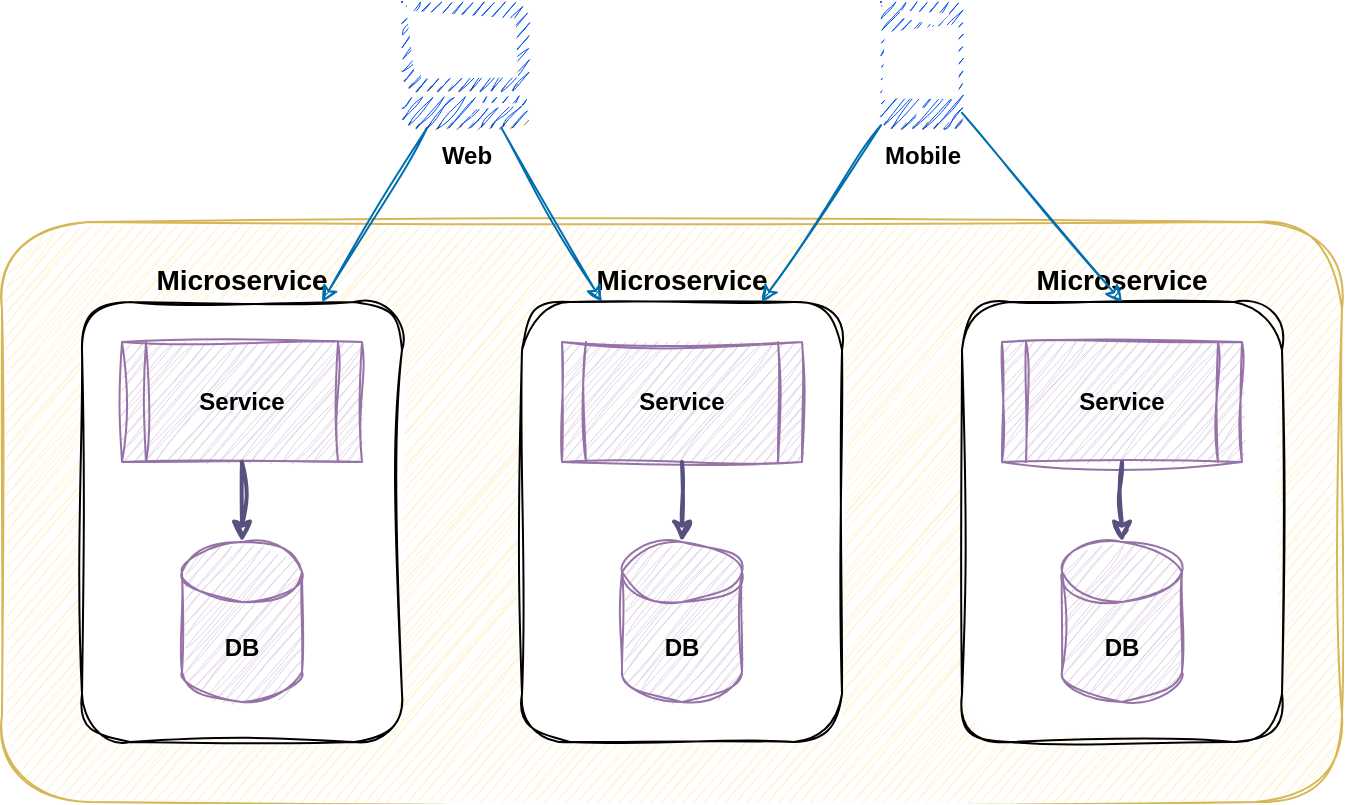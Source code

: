 <mxfile version="27.1.6">
  <diagram name="Page-1" id="h5gkY6R-myXwpI1MZmGX">
    <mxGraphModel dx="1426" dy="871" grid="1" gridSize="10" guides="1" tooltips="1" connect="1" arrows="1" fold="1" page="1" pageScale="1" pageWidth="850" pageHeight="1100" math="0" shadow="0">
      <root>
        <mxCell id="0" />
        <mxCell id="1" parent="0" />
        <mxCell id="zDToEIYjcHqM0PLrVzrE-17" value="" style="rounded=1;whiteSpace=wrap;html=1;fillColor=#fff2cc;strokeColor=#d6b656;sketch=1;curveFitting=1;jiggle=2;" vertex="1" parent="1">
          <mxGeometry x="60" y="180" width="670" height="290" as="geometry" />
        </mxCell>
        <mxCell id="zDToEIYjcHqM0PLrVzrE-1" value="Microservice" style="rounded=1;whiteSpace=wrap;html=1;labelPosition=center;verticalLabelPosition=top;align=center;verticalAlign=bottom;fontStyle=1;fontSize=14;labelBorderColor=none;sketch=1;curveFitting=1;jiggle=2;glass=0;" vertex="1" parent="1">
          <mxGeometry x="100" y="220" width="160" height="220" as="geometry" />
        </mxCell>
        <mxCell id="zDToEIYjcHqM0PLrVzrE-2" value="DB" style="shape=cylinder3;whiteSpace=wrap;html=1;boundedLbl=1;backgroundOutline=1;size=15;fontStyle=1;fillColor=#e1d5e7;strokeColor=#9673a6;sketch=1;curveFitting=1;jiggle=2;" vertex="1" parent="1">
          <mxGeometry x="150" y="340" width="60" height="80" as="geometry" />
        </mxCell>
        <mxCell id="zDToEIYjcHqM0PLrVzrE-3" value="Service" style="shape=process;whiteSpace=wrap;html=1;backgroundOutline=1;fontStyle=1;fillColor=#e1d5e7;strokeColor=#9673a6;sketch=1;curveFitting=1;jiggle=2;" vertex="1" parent="1">
          <mxGeometry x="120" y="240" width="120" height="60" as="geometry" />
        </mxCell>
        <mxCell id="zDToEIYjcHqM0PLrVzrE-4" style="edgeStyle=orthogonalEdgeStyle;rounded=0;orthogonalLoop=1;jettySize=auto;html=1;entryX=0.5;entryY=0;entryDx=0;entryDy=0;entryPerimeter=0;fillColor=#d0cee2;strokeColor=#56517e;strokeWidth=2;sketch=1;curveFitting=1;jiggle=2;" edge="1" parent="1" source="zDToEIYjcHqM0PLrVzrE-3" target="zDToEIYjcHqM0PLrVzrE-2">
          <mxGeometry relative="1" as="geometry" />
        </mxCell>
        <mxCell id="zDToEIYjcHqM0PLrVzrE-5" value="Microservice" style="rounded=1;whiteSpace=wrap;html=1;labelPosition=center;verticalLabelPosition=top;align=center;verticalAlign=bottom;fontStyle=1;fontSize=14;sketch=1;curveFitting=1;jiggle=2;" vertex="1" parent="1">
          <mxGeometry x="320" y="220" width="160" height="220" as="geometry" />
        </mxCell>
        <mxCell id="zDToEIYjcHqM0PLrVzrE-6" value="DB" style="shape=cylinder3;whiteSpace=wrap;html=1;boundedLbl=1;backgroundOutline=1;size=15;fontStyle=1;fillColor=#e1d5e7;strokeColor=#9673a6;sketch=1;curveFitting=1;jiggle=2;" vertex="1" parent="1">
          <mxGeometry x="370" y="340" width="60" height="80" as="geometry" />
        </mxCell>
        <mxCell id="zDToEIYjcHqM0PLrVzrE-7" value="Service" style="shape=process;whiteSpace=wrap;html=1;backgroundOutline=1;fontStyle=1;fillColor=#e1d5e7;strokeColor=#9673a6;sketch=1;curveFitting=1;jiggle=2;" vertex="1" parent="1">
          <mxGeometry x="340" y="240" width="120" height="60" as="geometry" />
        </mxCell>
        <mxCell id="zDToEIYjcHqM0PLrVzrE-8" style="edgeStyle=orthogonalEdgeStyle;rounded=0;orthogonalLoop=1;jettySize=auto;html=1;entryX=0.5;entryY=0;entryDx=0;entryDy=0;entryPerimeter=0;fillColor=#d0cee2;strokeColor=#56517e;strokeWidth=2;sketch=1;curveFitting=1;jiggle=2;" edge="1" source="zDToEIYjcHqM0PLrVzrE-7" target="zDToEIYjcHqM0PLrVzrE-6" parent="1">
          <mxGeometry relative="1" as="geometry" />
        </mxCell>
        <mxCell id="zDToEIYjcHqM0PLrVzrE-13" value="Microservice" style="rounded=1;whiteSpace=wrap;html=1;labelPosition=center;verticalLabelPosition=top;align=center;verticalAlign=bottom;fontStyle=1;fontSize=14;glass=0;sketch=1;curveFitting=1;jiggle=2;" vertex="1" parent="1">
          <mxGeometry x="540" y="220" width="160" height="220" as="geometry" />
        </mxCell>
        <mxCell id="zDToEIYjcHqM0PLrVzrE-14" value="DB" style="shape=cylinder3;whiteSpace=wrap;html=1;boundedLbl=1;backgroundOutline=1;size=15;fontStyle=1;fillColor=#e1d5e7;strokeColor=#9673a6;sketch=1;curveFitting=1;jiggle=2;" vertex="1" parent="1">
          <mxGeometry x="590" y="340" width="60" height="80" as="geometry" />
        </mxCell>
        <mxCell id="zDToEIYjcHqM0PLrVzrE-15" value="Service" style="shape=process;whiteSpace=wrap;html=1;backgroundOutline=1;fontStyle=1;fillColor=#e1d5e7;strokeColor=#9673a6;sketch=1;curveFitting=1;jiggle=2;" vertex="1" parent="1">
          <mxGeometry x="560" y="240" width="120" height="60" as="geometry" />
        </mxCell>
        <mxCell id="zDToEIYjcHqM0PLrVzrE-16" style="edgeStyle=orthogonalEdgeStyle;rounded=0;orthogonalLoop=1;jettySize=auto;html=1;entryX=0.5;entryY=0;entryDx=0;entryDy=0;entryPerimeter=0;fillColor=#d0cee2;strokeColor=#56517e;strokeWidth=2;sketch=1;curveFitting=1;jiggle=2;" edge="1" source="zDToEIYjcHqM0PLrVzrE-15" target="zDToEIYjcHqM0PLrVzrE-14" parent="1">
          <mxGeometry relative="1" as="geometry" />
        </mxCell>
        <mxCell id="zDToEIYjcHqM0PLrVzrE-35" style="rounded=0;orthogonalLoop=1;jettySize=auto;html=1;entryX=0.75;entryY=0;entryDx=0;entryDy=0;strokeWidth=1;fillColor=#1ba1e2;strokeColor=#006EAF;sketch=1;curveFitting=1;jiggle=2;flowAnimation=0;" edge="1" parent="1" source="zDToEIYjcHqM0PLrVzrE-30" target="zDToEIYjcHqM0PLrVzrE-5">
          <mxGeometry relative="1" as="geometry" />
        </mxCell>
        <mxCell id="zDToEIYjcHqM0PLrVzrE-36" style="rounded=0;orthogonalLoop=1;jettySize=auto;html=1;entryX=0.5;entryY=0;entryDx=0;entryDy=0;strokeWidth=1;fillColor=#1ba1e2;strokeColor=#006EAF;sketch=1;curveFitting=1;jiggle=2;flowAnimation=0;fontSize=11;" edge="1" parent="1" source="zDToEIYjcHqM0PLrVzrE-30" target="zDToEIYjcHqM0PLrVzrE-13">
          <mxGeometry relative="1" as="geometry" />
        </mxCell>
        <mxCell id="zDToEIYjcHqM0PLrVzrE-30" value="Mobile" style="outlineConnect=0;dashed=0;verticalLabelPosition=bottom;verticalAlign=top;align=center;html=1;shape=mxgraph.aws3.mobile_client;fillColor=#0050ef;fontColor=default;strokeColor=#001DBC;fontStyle=1;shadow=0;sketch=1;curveFitting=1;jiggle=2;" vertex="1" parent="1">
          <mxGeometry x="499.5" y="70" width="40.5" height="63" as="geometry" />
        </mxCell>
        <mxCell id="zDToEIYjcHqM0PLrVzrE-33" style="rounded=0;orthogonalLoop=1;jettySize=auto;html=1;entryX=0.75;entryY=0;entryDx=0;entryDy=0;fillColor=#1ba1e2;strokeColor=#006EAF;strokeWidth=1;sketch=1;curveFitting=1;jiggle=2;flowAnimation=0;" edge="1" parent="1" source="zDToEIYjcHqM0PLrVzrE-31" target="zDToEIYjcHqM0PLrVzrE-1">
          <mxGeometry relative="1" as="geometry" />
        </mxCell>
        <mxCell id="zDToEIYjcHqM0PLrVzrE-34" style="rounded=0;orthogonalLoop=1;jettySize=auto;html=1;entryX=0.25;entryY=0;entryDx=0;entryDy=0;fillColor=#1ba1e2;strokeColor=#006EAF;strokeWidth=1;sketch=1;curveFitting=1;jiggle=2;flowAnimation=0;" edge="1" parent="1" source="zDToEIYjcHqM0PLrVzrE-31" target="zDToEIYjcHqM0PLrVzrE-5">
          <mxGeometry relative="1" as="geometry" />
        </mxCell>
        <mxCell id="zDToEIYjcHqM0PLrVzrE-31" value="Web" style="outlineConnect=0;dashed=0;verticalLabelPosition=bottom;verticalAlign=top;align=center;html=1;shape=mxgraph.aws3.management_console;fillColor=#0050ef;strokeColor=#001DBC;fontColor=default;labelPosition=center;fontStyle=1;fontSize=12;shadow=0;sketch=1;curveFitting=1;jiggle=2;" vertex="1" parent="1">
          <mxGeometry x="260" y="70" width="63" height="63" as="geometry" />
        </mxCell>
      </root>
    </mxGraphModel>
  </diagram>
</mxfile>
